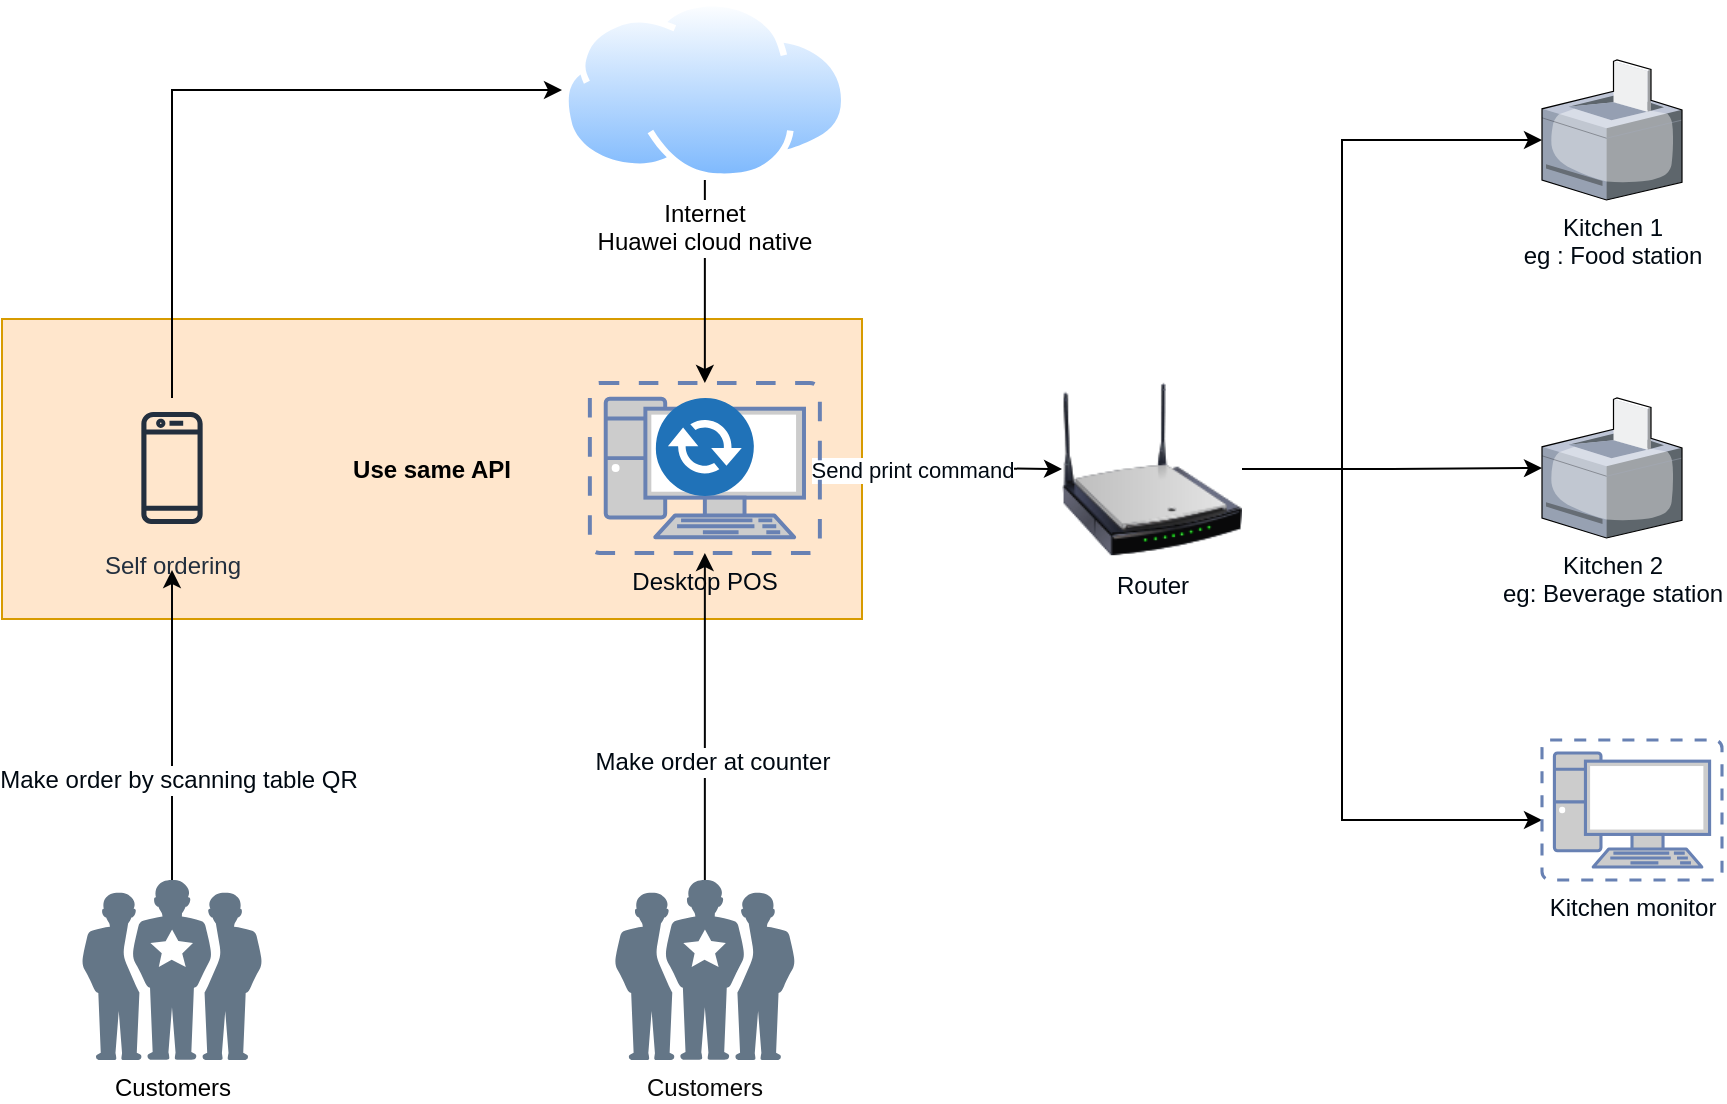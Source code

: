 <mxfile version="20.2.3" type="github"><diagram id="Gj9ap1B54_YSofqALJSN" name="Page-1"><mxGraphModel dx="946" dy="593" grid="1" gridSize="10" guides="1" tooltips="1" connect="1" arrows="1" fold="1" page="1" pageScale="1" pageWidth="1169" pageHeight="827" math="0" shadow="0"><root><mxCell id="0"/><mxCell id="1" parent="0"/><mxCell id="FFr8ALm9LB4i0P-OEjFf-4" value="&lt;b&gt;Use same API&lt;/b&gt;" style="rounded=0;whiteSpace=wrap;html=1;fillColor=#ffe6cc;strokeColor=#d79b00;" parent="1" vertex="1"><mxGeometry x="90" y="309.5" width="430" height="150" as="geometry"/></mxCell><mxCell id="Sw-rf_Q4OlVgCwIyW0Pj-6" style="edgeStyle=orthogonalEdgeStyle;rounded=0;orthogonalLoop=1;jettySize=auto;html=1;entryX=0;entryY=0.5;entryDx=0;entryDy=0;" parent="1" source="Sw-rf_Q4OlVgCwIyW0Pj-4" target="Sw-rf_Q4OlVgCwIyW0Pj-5" edge="1"><mxGeometry relative="1" as="geometry"><Array as="points"><mxPoint x="175" y="195"/></Array></mxGeometry></mxCell><mxCell id="Sw-rf_Q4OlVgCwIyW0Pj-4" value="Self ordering&lt;br&gt;" style="sketch=0;outlineConnect=0;fontColor=#232F3E;gradientColor=none;strokeColor=#232F3E;fillColor=none;dashed=0;verticalLabelPosition=bottom;verticalAlign=top;align=center;html=1;fontSize=12;fontStyle=0;aspect=fixed;shape=mxgraph.aws4.resourceIcon;resIcon=mxgraph.aws4.mobile_client;" parent="1" vertex="1"><mxGeometry x="140" y="349" width="70" height="70" as="geometry"/></mxCell><mxCell id="Sw-rf_Q4OlVgCwIyW0Pj-8" style="edgeStyle=orthogonalEdgeStyle;rounded=0;orthogonalLoop=1;jettySize=auto;html=1;exitX=0.5;exitY=1;exitDx=0;exitDy=0;" parent="1" source="Sw-rf_Q4OlVgCwIyW0Pj-5" target="Sw-rf_Q4OlVgCwIyW0Pj-7" edge="1"><mxGeometry relative="1" as="geometry"/></mxCell><mxCell id="Sw-rf_Q4OlVgCwIyW0Pj-5" value="Internet&lt;br&gt;Huawei cloud native" style="aspect=fixed;perimeter=ellipsePerimeter;html=1;align=center;shadow=0;dashed=0;spacingTop=3;image;image=img/lib/active_directory/internet_cloud.svg;" parent="1" vertex="1"><mxGeometry x="370" y="150" width="142.86" height="90" as="geometry"/></mxCell><mxCell id="Sw-rf_Q4OlVgCwIyW0Pj-17" style="edgeStyle=orthogonalEdgeStyle;rounded=0;orthogonalLoop=1;jettySize=auto;html=1;exitX=1;exitY=0.5;exitDx=0;exitDy=0;exitPerimeter=0;entryX=0;entryY=0.5;entryDx=0;entryDy=0;fontColor=#000912;" parent="1" source="Sw-rf_Q4OlVgCwIyW0Pj-7" target="Sw-rf_Q4OlVgCwIyW0Pj-16" edge="1"><mxGeometry relative="1" as="geometry"/></mxCell><mxCell id="Sw-rf_Q4OlVgCwIyW0Pj-23" value="Send print command" style="edgeLabel;html=1;align=center;verticalAlign=middle;resizable=0;points=[];fontColor=#000912;" parent="Sw-rf_Q4OlVgCwIyW0Pj-17" vertex="1" connectable="0"><mxGeometry x="-0.242" y="-1" relative="1" as="geometry"><mxPoint as="offset"/></mxGeometry></mxCell><mxCell id="Sw-rf_Q4OlVgCwIyW0Pj-7" value="Desktop POS" style="fontColor=#000912;verticalAlign=top;verticalLabelPosition=bottom;labelPosition=center;align=center;html=1;outlineConnect=0;fillColor=#CCCCCC;strokeColor=#6881B3;gradientColor=none;gradientDirection=north;strokeWidth=2;shape=mxgraph.networks.virtual_pc;" parent="1" vertex="1"><mxGeometry x="383.93" y="341.5" width="115" height="85" as="geometry"/></mxCell><mxCell id="Sw-rf_Q4OlVgCwIyW0Pj-9" value="Kitchen 1&lt;br&gt;eg : Food station" style="verticalLabelPosition=bottom;sketch=0;aspect=fixed;html=1;verticalAlign=top;strokeColor=none;align=center;outlineConnect=0;shape=mxgraph.citrix.printer;fontColor=#000912;" parent="1" vertex="1"><mxGeometry x="860" y="180" width="70" height="70" as="geometry"/></mxCell><mxCell id="Sw-rf_Q4OlVgCwIyW0Pj-10" value="Kitchen 2&lt;br&gt;eg: Beverage station" style="verticalLabelPosition=bottom;sketch=0;aspect=fixed;html=1;verticalAlign=top;strokeColor=none;align=center;outlineConnect=0;shape=mxgraph.citrix.printer;fontColor=#000912;" parent="1" vertex="1"><mxGeometry x="860" y="349" width="70" height="70" as="geometry"/></mxCell><mxCell id="Sw-rf_Q4OlVgCwIyW0Pj-28" value="" style="edgeStyle=orthogonalEdgeStyle;rounded=0;orthogonalLoop=1;jettySize=auto;html=1;fontColor=#000912;strokeColor=#030405;fontSize=12;" parent="1" source="Sw-rf_Q4OlVgCwIyW0Pj-15" edge="1"><mxGeometry relative="1" as="geometry"><mxPoint x="175" y="435" as="targetPoint"/></mxGeometry></mxCell><mxCell id="Sw-rf_Q4OlVgCwIyW0Pj-32" value="Make order by scanning table QR" style="edgeLabel;html=1;align=center;verticalAlign=middle;resizable=0;points=[];fontColor=#000912;fontSize=12;" parent="Sw-rf_Q4OlVgCwIyW0Pj-28" vertex="1" connectable="0"><mxGeometry x="-0.353" y="-3" relative="1" as="geometry"><mxPoint as="offset"/></mxGeometry></mxCell><mxCell id="Sw-rf_Q4OlVgCwIyW0Pj-15" value="Customers" style="verticalLabelPosition=bottom;sketch=0;html=1;verticalAlign=top;pointerEvents=1;align=center;shape=mxgraph.cisco_safe.people_places_things_icons.icon1;fillColor=#647687;strokeColor=#314354;fontColor=#000000;" parent="1" vertex="1"><mxGeometry x="130" y="590" width="90" height="90" as="geometry"/></mxCell><mxCell id="Sw-rf_Q4OlVgCwIyW0Pj-20" style="edgeStyle=orthogonalEdgeStyle;rounded=0;orthogonalLoop=1;jettySize=auto;html=1;exitX=1;exitY=0.5;exitDx=0;exitDy=0;fontColor=#000912;" parent="1" source="Sw-rf_Q4OlVgCwIyW0Pj-16" target="Sw-rf_Q4OlVgCwIyW0Pj-10" edge="1"><mxGeometry relative="1" as="geometry"/></mxCell><mxCell id="Sw-rf_Q4OlVgCwIyW0Pj-21" style="edgeStyle=orthogonalEdgeStyle;rounded=0;orthogonalLoop=1;jettySize=auto;html=1;exitX=1;exitY=0.5;exitDx=0;exitDy=0;fontColor=#000912;" parent="1" source="Sw-rf_Q4OlVgCwIyW0Pj-16" target="Sw-rf_Q4OlVgCwIyW0Pj-9" edge="1"><mxGeometry relative="1" as="geometry"><Array as="points"><mxPoint x="760" y="385"/><mxPoint x="760" y="220"/></Array></mxGeometry></mxCell><mxCell id="FFr8ALm9LB4i0P-OEjFf-3" style="edgeStyle=orthogonalEdgeStyle;rounded=0;orthogonalLoop=1;jettySize=auto;html=1;exitX=1;exitY=0.5;exitDx=0;exitDy=0;" parent="1" source="Sw-rf_Q4OlVgCwIyW0Pj-16" target="FFr8ALm9LB4i0P-OEjFf-2" edge="1"><mxGeometry relative="1" as="geometry"><Array as="points"><mxPoint x="760" y="385"/><mxPoint x="760" y="560"/></Array></mxGeometry></mxCell><mxCell id="Sw-rf_Q4OlVgCwIyW0Pj-16" value="Router" style="image;html=1;image=img/lib/clip_art/networking/Wireless_Router_N_128x128.png;fontColor=#000912;" parent="1" vertex="1"><mxGeometry x="620" y="340" width="90" height="89" as="geometry"/></mxCell><mxCell id="Sw-rf_Q4OlVgCwIyW0Pj-24" value="" style="sketch=0;pointerEvents=1;shadow=0;dashed=0;html=1;strokeColor=none;fillColor=#505050;labelPosition=center;verticalLabelPosition=bottom;verticalAlign=top;outlineConnect=0;align=center;shape=mxgraph.office.communications.exchange_active_sync;fillColor=#2072B8;fontColor=#000912;" parent="1" vertex="1"><mxGeometry x="416.93" y="349" width="49" height="49" as="geometry"/></mxCell><mxCell id="Sw-rf_Q4OlVgCwIyW0Pj-31" value="" style="edgeStyle=orthogonalEdgeStyle;rounded=0;orthogonalLoop=1;jettySize=auto;html=1;fontColor=#000912;strokeColor=#030405;entryX=0.5;entryY=1;entryDx=0;entryDy=0;entryPerimeter=0;" parent="1" source="Sw-rf_Q4OlVgCwIyW0Pj-29" target="Sw-rf_Q4OlVgCwIyW0Pj-7" edge="1"><mxGeometry relative="1" as="geometry"><mxPoint x="441.43" y="465" as="targetPoint"/></mxGeometry></mxCell><mxCell id="Sw-rf_Q4OlVgCwIyW0Pj-33" value="Make order at counter" style="edgeLabel;html=1;align=center;verticalAlign=middle;resizable=0;points=[];fontColor=#000912;fontSize=12;" parent="Sw-rf_Q4OlVgCwIyW0Pj-31" vertex="1" connectable="0"><mxGeometry x="-0.278" y="-3" relative="1" as="geometry"><mxPoint as="offset"/></mxGeometry></mxCell><mxCell id="Sw-rf_Q4OlVgCwIyW0Pj-29" value="Customers" style="verticalLabelPosition=bottom;sketch=0;html=1;verticalAlign=top;pointerEvents=1;align=center;shape=mxgraph.cisco_safe.people_places_things_icons.icon1;fillColor=#647687;strokeColor=#314354;fontColor=#0A0A0A;" parent="1" vertex="1"><mxGeometry x="396.43" y="590" width="90" height="90" as="geometry"/></mxCell><mxCell id="FFr8ALm9LB4i0P-OEjFf-2" value="Kitchen monitor" style="fontColor=#000912;verticalAlign=top;verticalLabelPosition=bottom;labelPosition=center;align=center;html=1;outlineConnect=0;fillColor=#CCCCCC;strokeColor=#6881B3;gradientColor=none;gradientDirection=north;strokeWidth=2;shape=mxgraph.networks.virtual_pc;" parent="1" vertex="1"><mxGeometry x="860" y="520" width="90" height="70" as="geometry"/></mxCell></root></mxGraphModel></diagram></mxfile>